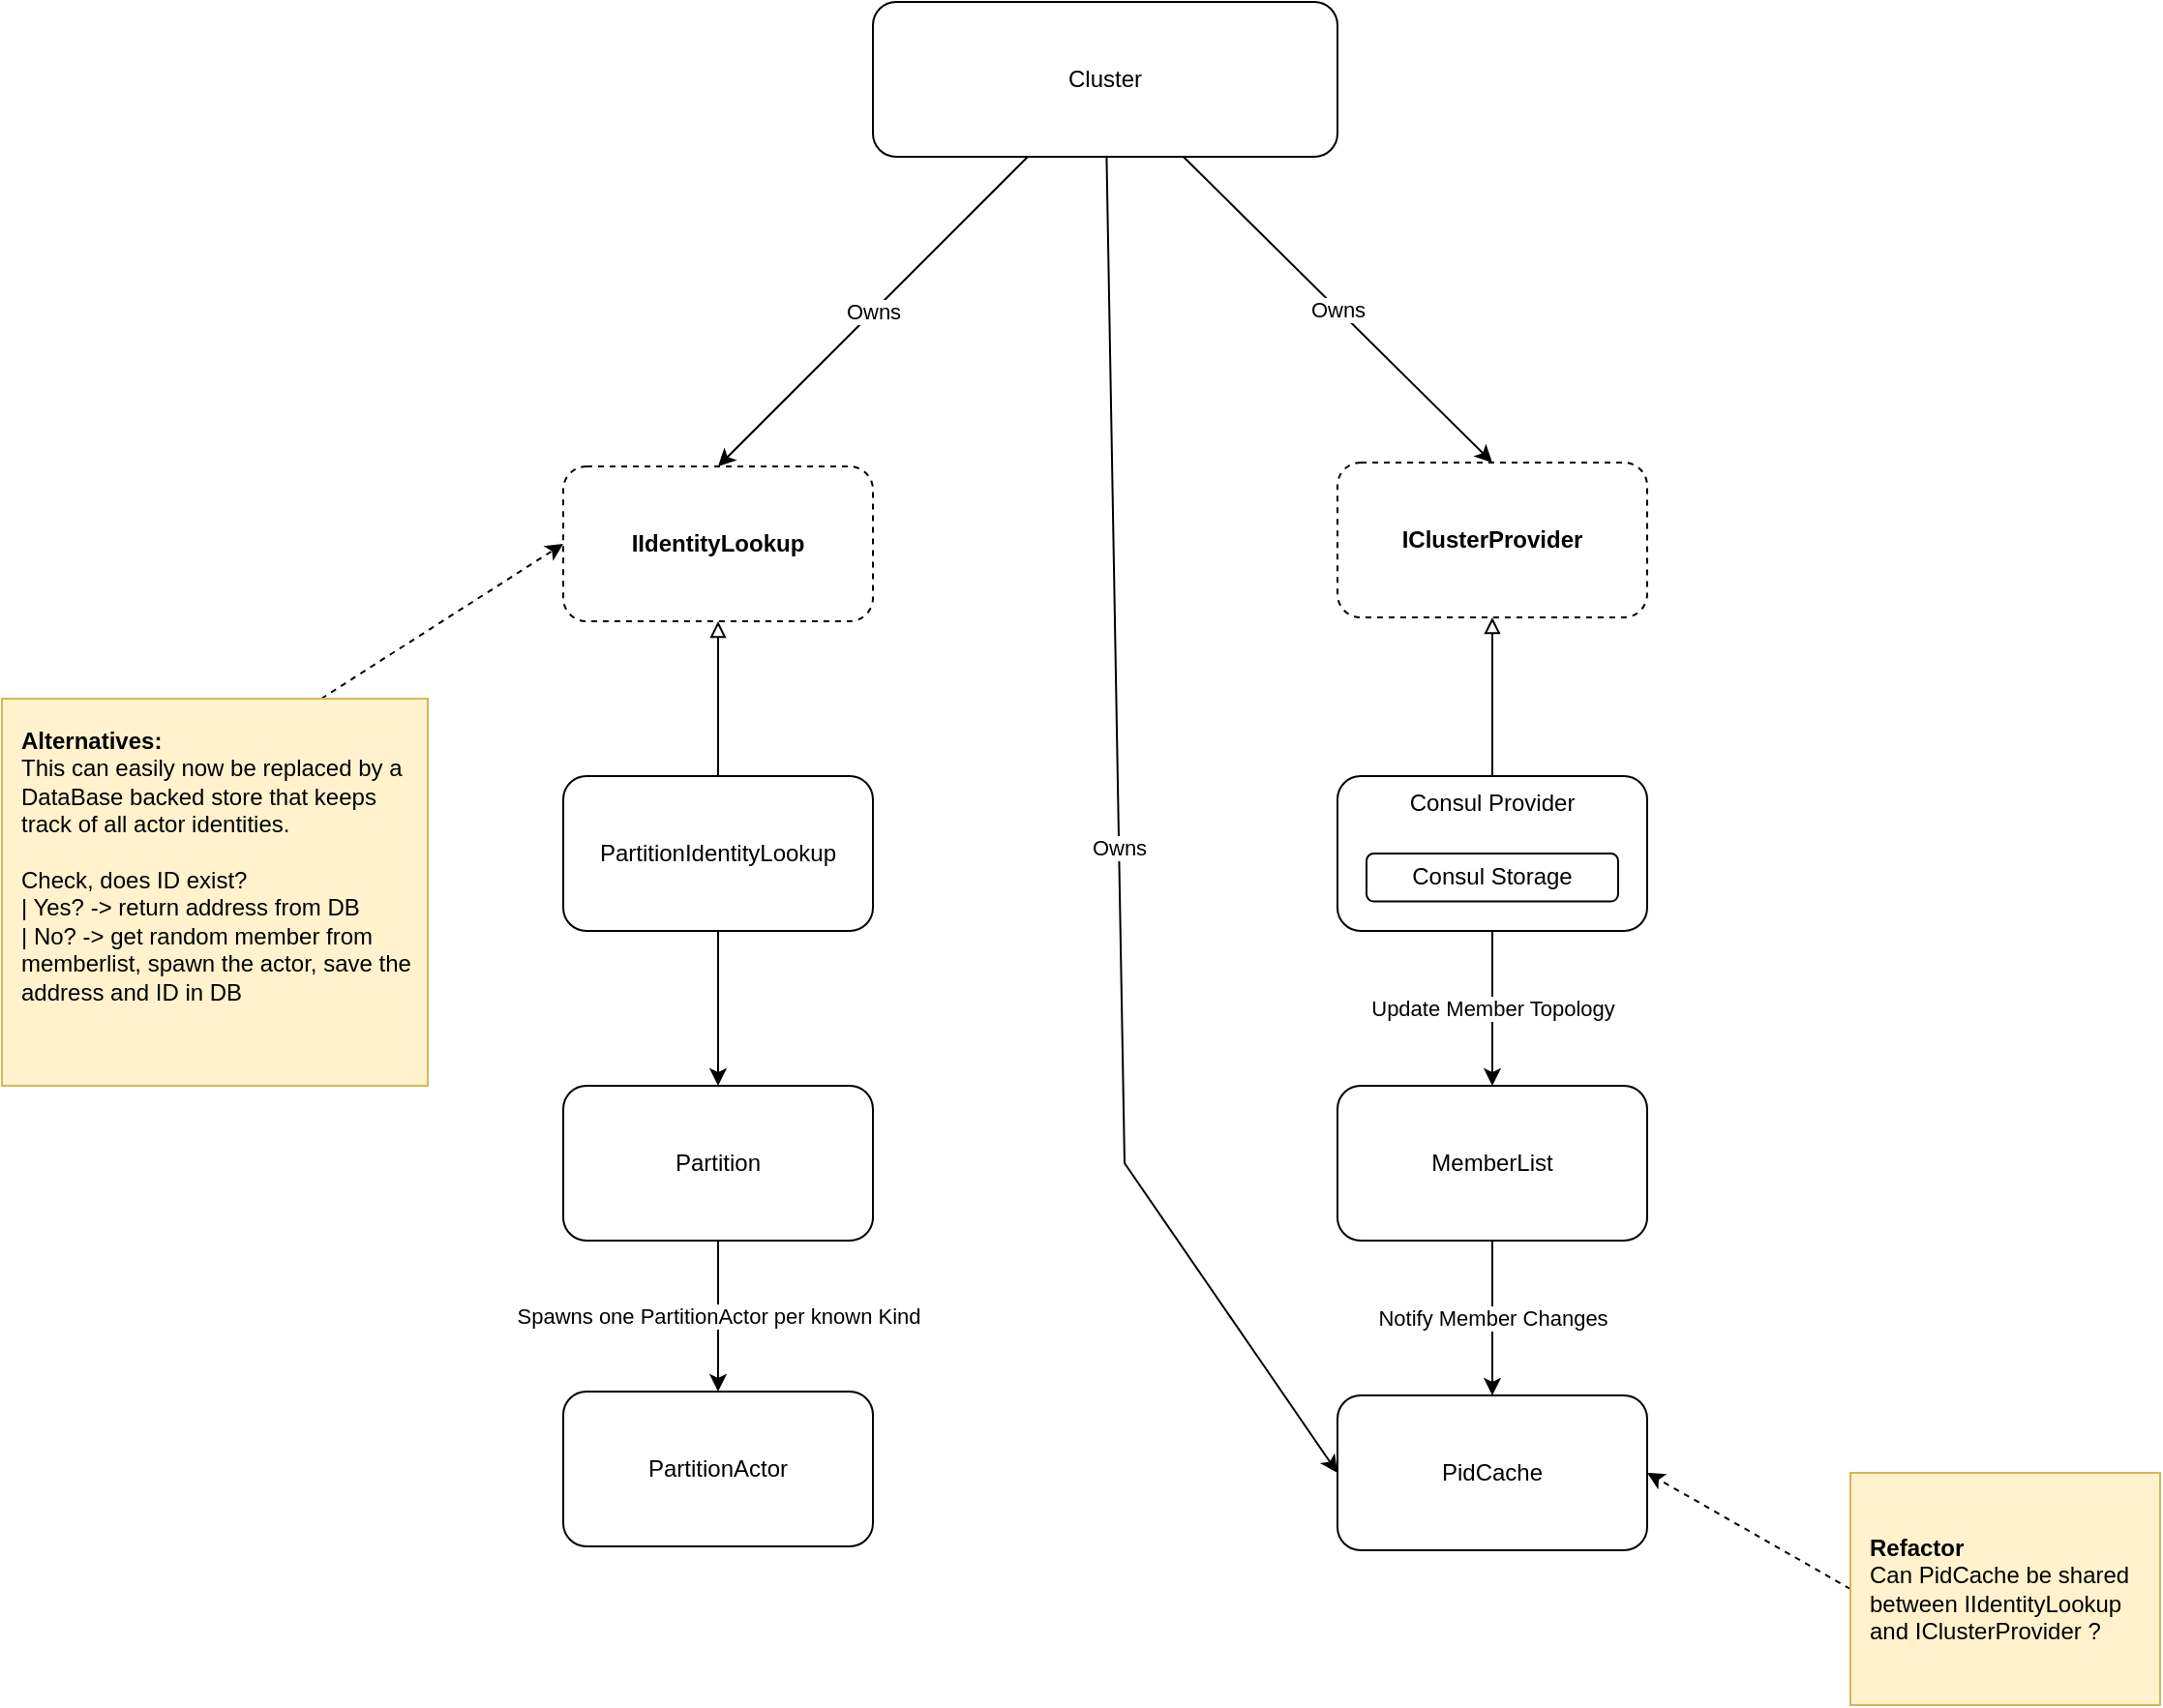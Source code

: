<mxfile version="12.5.3" type="device" pages="2"><diagram id="WFvMp7btIZ0b-NT_tO5h" name="Sida-1"><mxGraphModel dx="2101" dy="1286" grid="1" gridSize="10" guides="1" tooltips="1" connect="1" arrows="1" fold="1" page="0" pageScale="1" pageWidth="827" pageHeight="1169" math="0" shadow="0"><root><mxCell id="0"/><mxCell id="1" parent="0"/><mxCell id="2RyqPI14Vohf5Yq6YW9K-1" value="Update Member Topology" style="edgeStyle=orthogonalEdgeStyle;rounded=0;orthogonalLoop=1;jettySize=auto;html=1;exitX=0.5;exitY=1;exitDx=0;exitDy=0;entryX=0.5;entryY=0;entryDx=0;entryDy=0;" edge="1" parent="1" source="2RyqPI14Vohf5Yq6YW9K-2" target="34hTSz4FNjIjWeJ4wpEn-2"><mxGeometry relative="1" as="geometry"/></mxCell><mxCell id="34hTSz4FNjIjWeJ4wpEn-1" value="IClusterProvider" style="rounded=1;whiteSpace=wrap;html=1;dashed=1;fontStyle=1" vertex="1" parent="1"><mxGeometry x="240" y="158" width="160" height="80" as="geometry"/></mxCell><mxCell id="2RyqPI14Vohf5Yq6YW9K-8" value="Notify Member Changes" style="edgeStyle=orthogonalEdgeStyle;rounded=0;orthogonalLoop=1;jettySize=auto;html=1;exitX=0.5;exitY=1;exitDx=0;exitDy=0;entryX=0.5;entryY=0;entryDx=0;entryDy=0;endArrow=classic;endFill=1;" edge="1" parent="1" source="34hTSz4FNjIjWeJ4wpEn-2" target="2RyqPI14Vohf5Yq6YW9K-7"><mxGeometry relative="1" as="geometry"/></mxCell><mxCell id="34hTSz4FNjIjWeJ4wpEn-2" value="MemberList" style="rounded=1;whiteSpace=wrap;html=1;" vertex="1" parent="1"><mxGeometry x="240" y="480" width="160" height="80" as="geometry"/></mxCell><mxCell id="2RyqPI14Vohf5Yq6YW9K-4" style="edgeStyle=orthogonalEdgeStyle;rounded=0;orthogonalLoop=1;jettySize=auto;html=1;exitX=0.5;exitY=0;exitDx=0;exitDy=0;entryX=0.5;entryY=1;entryDx=0;entryDy=0;endArrow=block;endFill=0;" edge="1" parent="1" source="2RyqPI14Vohf5Yq6YW9K-2" target="34hTSz4FNjIjWeJ4wpEn-1"><mxGeometry relative="1" as="geometry"/></mxCell><mxCell id="2RyqPI14Vohf5Yq6YW9K-7" value="PidCache" style="rounded=1;whiteSpace=wrap;html=1;" vertex="1" parent="1"><mxGeometry x="240" y="640" width="160" height="80" as="geometry"/></mxCell><mxCell id="2RyqPI14Vohf5Yq6YW9K-11" value="Spawns one PartitionActor per known Kind" style="edgeStyle=orthogonalEdgeStyle;rounded=0;orthogonalLoop=1;jettySize=auto;html=1;exitX=0.5;exitY=1;exitDx=0;exitDy=0;entryX=0.5;entryY=0;entryDx=0;entryDy=0;endArrow=classic;endFill=1;" edge="1" parent="1" source="2RyqPI14Vohf5Yq6YW9K-9" target="2RyqPI14Vohf5Yq6YW9K-10"><mxGeometry relative="1" as="geometry"/></mxCell><mxCell id="2RyqPI14Vohf5Yq6YW9K-9" value="Partition" style="rounded=1;whiteSpace=wrap;html=1;" vertex="1" parent="1"><mxGeometry x="-160" y="480" width="160" height="80" as="geometry"/></mxCell><mxCell id="2RyqPI14Vohf5Yq6YW9K-10" value="PartitionActor" style="rounded=1;whiteSpace=wrap;html=1;" vertex="1" parent="1"><mxGeometry x="-160" y="638" width="160" height="80" as="geometry"/></mxCell><mxCell id="2RyqPI14Vohf5Yq6YW9K-13" value="Owns" style="rounded=0;orthogonalLoop=1;jettySize=auto;html=1;entryX=0.5;entryY=0;entryDx=0;entryDy=0;endArrow=classic;endFill=1;" edge="1" parent="1" source="2RyqPI14Vohf5Yq6YW9K-12" target="34hTSz4FNjIjWeJ4wpEn-1"><mxGeometry relative="1" as="geometry"/></mxCell><mxCell id="2RyqPI14Vohf5Yq6YW9K-16" value="Owns" style="edgeStyle=none;rounded=0;orthogonalLoop=1;jettySize=auto;html=1;entryX=0.5;entryY=0;entryDx=0;entryDy=0;endArrow=classic;endFill=1;" edge="1" parent="1" source="2RyqPI14Vohf5Yq6YW9K-12" target="2RyqPI14Vohf5Yq6YW9K-15"><mxGeometry relative="1" as="geometry"/></mxCell><mxCell id="2RyqPI14Vohf5Yq6YW9K-24" value="Owns" style="edgeStyle=none;rounded=0;orthogonalLoop=1;jettySize=auto;html=1;entryX=0;entryY=0.5;entryDx=0;entryDy=0;endArrow=classic;endFill=1;" edge="1" parent="1" source="2RyqPI14Vohf5Yq6YW9K-12" target="2RyqPI14Vohf5Yq6YW9K-7"><mxGeometry relative="1" as="geometry"><Array as="points"><mxPoint x="130" y="520"/></Array></mxGeometry></mxCell><mxCell id="2RyqPI14Vohf5Yq6YW9K-12" value="Cluster" style="rounded=1;whiteSpace=wrap;html=1;" vertex="1" parent="1"><mxGeometry y="-80" width="240" height="80" as="geometry"/></mxCell><mxCell id="2RyqPI14Vohf5Yq6YW9K-15" value="IIdentityLookup" style="rounded=1;whiteSpace=wrap;html=1;dashed=1;fontStyle=1" vertex="1" parent="1"><mxGeometry x="-160" y="160" width="160" height="80" as="geometry"/></mxCell><mxCell id="2RyqPI14Vohf5Yq6YW9K-19" style="edgeStyle=none;rounded=0;orthogonalLoop=1;jettySize=auto;html=1;exitX=0.5;exitY=1;exitDx=0;exitDy=0;entryX=0.5;entryY=0;entryDx=0;entryDy=0;endArrow=classic;endFill=1;" edge="1" parent="1" source="2RyqPI14Vohf5Yq6YW9K-18" target="2RyqPI14Vohf5Yq6YW9K-9"><mxGeometry relative="1" as="geometry"/></mxCell><mxCell id="2RyqPI14Vohf5Yq6YW9K-20" style="edgeStyle=none;rounded=0;orthogonalLoop=1;jettySize=auto;html=1;exitX=0.5;exitY=0;exitDx=0;exitDy=0;entryX=0.5;entryY=1;entryDx=0;entryDy=0;endArrow=block;endFill=0;" edge="1" parent="1" source="2RyqPI14Vohf5Yq6YW9K-18" target="2RyqPI14Vohf5Yq6YW9K-15"><mxGeometry relative="1" as="geometry"/></mxCell><mxCell id="2RyqPI14Vohf5Yq6YW9K-18" value="PartitionIdentityLookup" style="rounded=1;whiteSpace=wrap;html=1;" vertex="1" parent="1"><mxGeometry x="-160" y="320" width="160" height="80" as="geometry"/></mxCell><mxCell id="2RyqPI14Vohf5Yq6YW9K-26" style="edgeStyle=none;rounded=0;orthogonalLoop=1;jettySize=auto;html=1;exitX=0;exitY=0.5;exitDx=0;exitDy=0;entryX=1;entryY=0.5;entryDx=0;entryDy=0;dashed=1;endArrow=classic;endFill=1;" edge="1" parent="1" source="2RyqPI14Vohf5Yq6YW9K-25" target="2RyqPI14Vohf5Yq6YW9K-7"><mxGeometry relative="1" as="geometry"/></mxCell><mxCell id="2RyqPI14Vohf5Yq6YW9K-25" value="&lt;b&gt;Refactor&lt;/b&gt;&lt;br&gt;Can PidCache be shared between IIdentityLookup and IClusterProvider ?" style="rounded=0;whiteSpace=wrap;html=1;fillColor=#fff2cc;strokeColor=#d6b656;align=left;spacing=10;" vertex="1" parent="1"><mxGeometry x="505" y="680" width="160" height="120" as="geometry"/></mxCell><mxCell id="2RyqPI14Vohf5Yq6YW9K-30" style="edgeStyle=none;rounded=0;orthogonalLoop=1;jettySize=auto;html=1;exitX=0.75;exitY=0;exitDx=0;exitDy=0;entryX=0;entryY=0.5;entryDx=0;entryDy=0;labelBackgroundColor=none;endArrow=classic;endFill=1;strokeColor=#000000;fontColor=#000000;dashed=1;" edge="1" parent="1" source="2RyqPI14Vohf5Yq6YW9K-27" target="2RyqPI14Vohf5Yq6YW9K-15"><mxGeometry relative="1" as="geometry"/></mxCell><mxCell id="2RyqPI14Vohf5Yq6YW9K-27" value="&lt;b&gt;Alternatives:&lt;/b&gt;&lt;br&gt;This can easily now be replaced by a DataBase backed store that keeps track of all actor identities.&lt;br&gt;&lt;br&gt;Check, does ID exist?&lt;br&gt;| Yes? -&amp;gt; return address from DB&lt;br&gt;| No? -&amp;gt; get random member from memberlist, spawn the actor, save the address and ID in DB" style="rounded=0;whiteSpace=wrap;html=1;fillColor=#fff2cc;strokeColor=#d6b656;align=left;spacing=10;verticalAlign=top;" vertex="1" parent="1"><mxGeometry x="-450" y="280" width="220" height="200" as="geometry"/></mxCell><mxCell id="2RyqPI14Vohf5Yq6YW9K-31" value="" style="group" vertex="1" connectable="0" parent="1"><mxGeometry x="240" y="320" width="160" height="80" as="geometry"/></mxCell><mxCell id="2RyqPI14Vohf5Yq6YW9K-2" value="Consul Provider" style="rounded=1;whiteSpace=wrap;html=1;verticalAlign=top;" vertex="1" parent="2RyqPI14Vohf5Yq6YW9K-31"><mxGeometry width="160" height="80" as="geometry"/></mxCell><mxCell id="2RyqPI14Vohf5Yq6YW9K-5" value="Consul Storage" style="rounded=1;whiteSpace=wrap;html=1;" vertex="1" parent="2RyqPI14Vohf5Yq6YW9K-31"><mxGeometry x="15" y="40.002" width="130" height="24.762" as="geometry"/></mxCell></root></mxGraphModel></diagram><diagram id="JHREhL_XiQ6nAfY-3SJM" name="Sida-2"><mxGraphModel dx="1106" dy="753" grid="1" gridSize="10" guides="1" tooltips="1" connect="1" arrows="1" fold="1" page="1" pageScale="1" pageWidth="827" pageHeight="1169" math="0" shadow="0"><root><mxCell id="YdWo_CgDMyIYn7CC9BJ6-0"/><mxCell id="YdWo_CgDMyIYn7CC9BJ6-1" parent="YdWo_CgDMyIYn7CC9BJ6-0"/></root></mxGraphModel></diagram></mxfile>